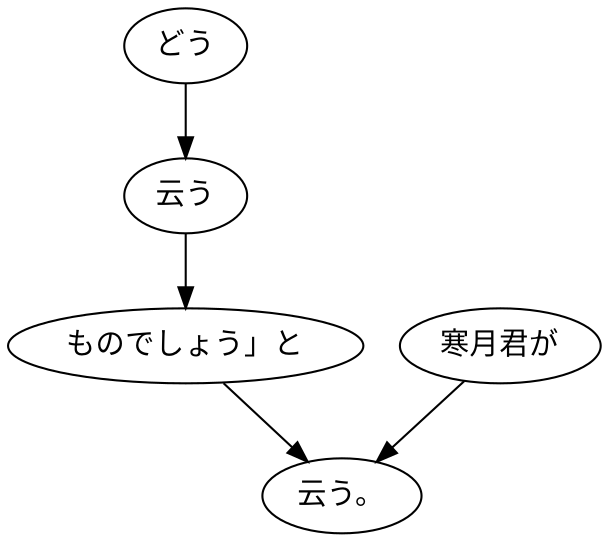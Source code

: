 digraph graph8861 {
	node0 [label="どう"];
	node1 [label="云う"];
	node2 [label="ものでしょう」と"];
	node3 [label="寒月君が"];
	node4 [label="云う。"];
	node0 -> node1;
	node1 -> node2;
	node2 -> node4;
	node3 -> node4;
}
